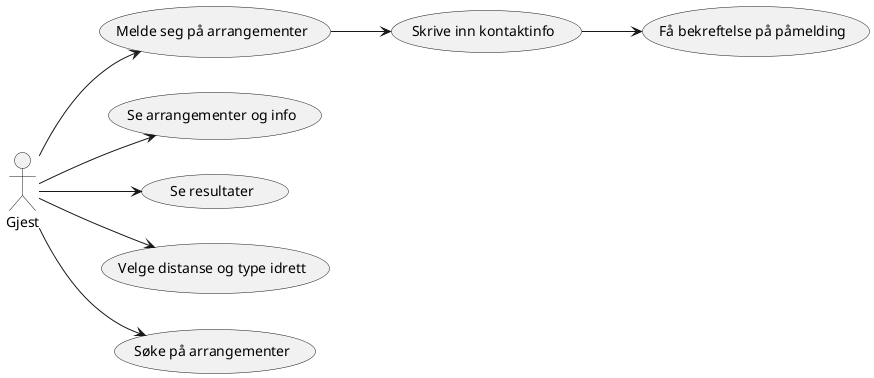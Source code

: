 @startuml
left to right direction
:Gjest:

Gjest --> (Melde seg på arrangementer)
(Melde seg på arrangementer)-->(Skrive inn kontaktinfo)
(Skrive inn kontaktinfo)-->(Få bekreftelse på påmelding)
Gjest --> (Se arrangementer og info)
Gjest --> (Se resultater)
Gjest --> (Velge distanse og type idrett)
Gjest --> (Søke på arrangementer)

@enduml